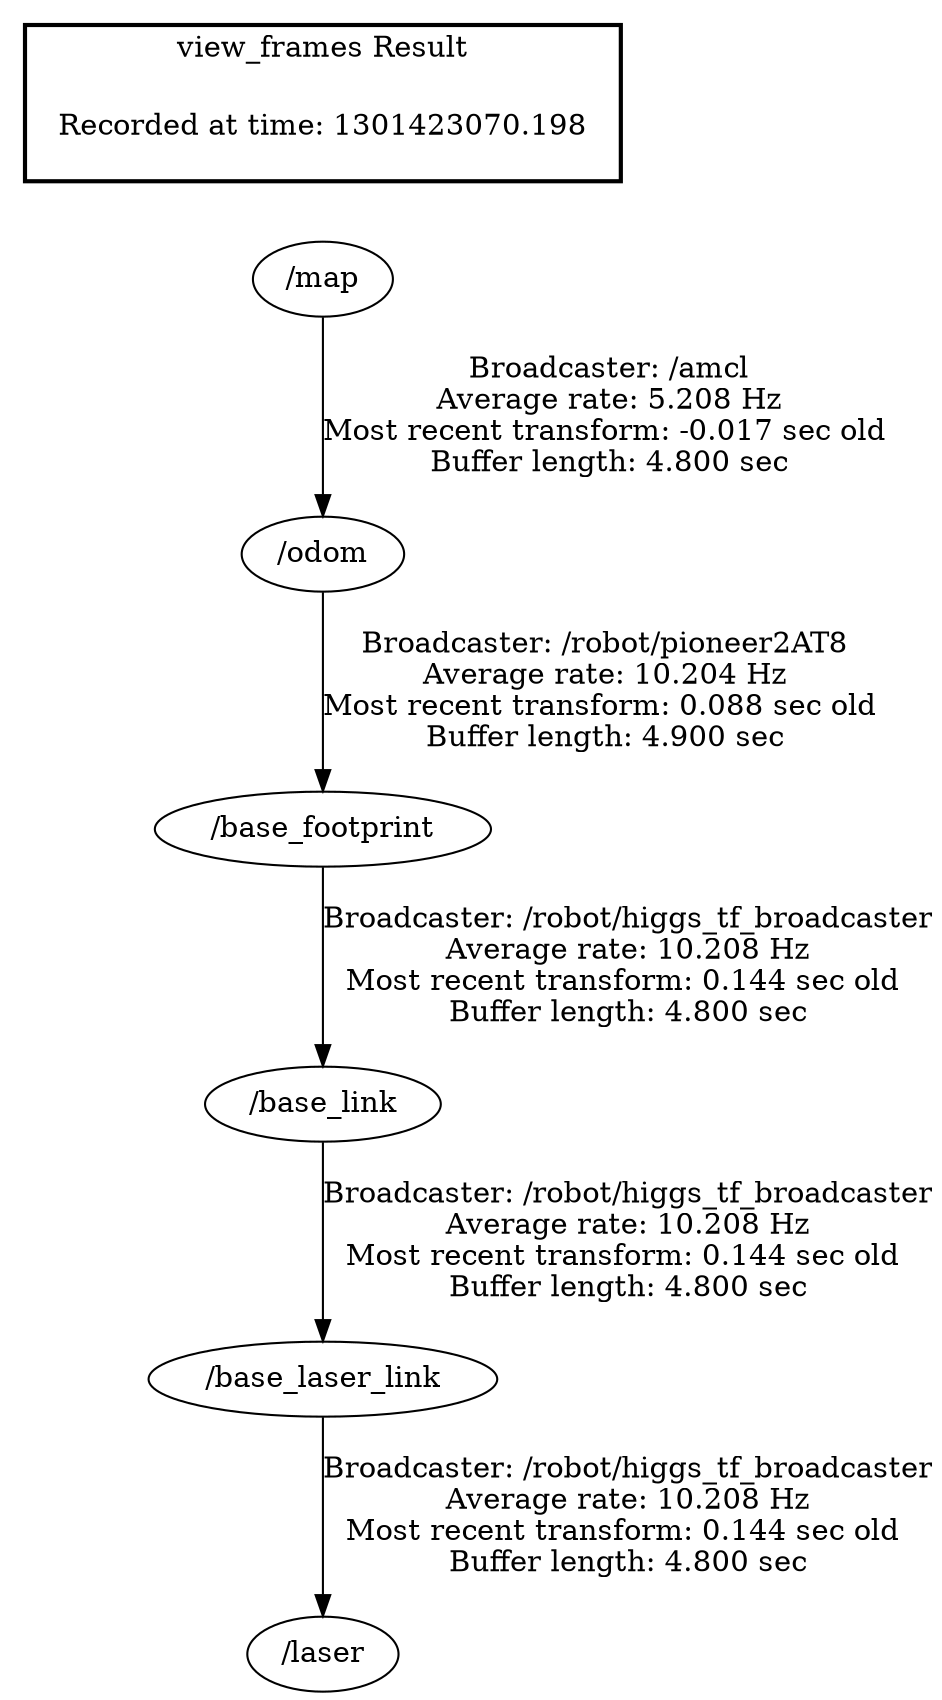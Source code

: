 digraph G {
"/odom" -> "/base_footprint"[label="Broadcaster: /robot/pioneer2AT8\nAverage rate: 10.204 Hz\nMost recent transform: 0.088 sec old \nBuffer length: 4.900 sec\n"];
"/map" -> "/odom"[label="Broadcaster: /amcl\nAverage rate: 5.208 Hz\nMost recent transform: -0.017 sec old \nBuffer length: 4.800 sec\n"];
"/base_laser_link" -> "/laser"[label="Broadcaster: /robot/higgs_tf_broadcaster\nAverage rate: 10.208 Hz\nMost recent transform: 0.144 sec old \nBuffer length: 4.800 sec\n"];
"/base_link" -> "/base_laser_link"[label="Broadcaster: /robot/higgs_tf_broadcaster\nAverage rate: 10.208 Hz\nMost recent transform: 0.144 sec old \nBuffer length: 4.800 sec\n"];
"/base_footprint" -> "/base_link"[label="Broadcaster: /robot/higgs_tf_broadcaster\nAverage rate: 10.208 Hz\nMost recent transform: 0.144 sec old \nBuffer length: 4.800 sec\n"];
edge [style=invis];
 subgraph cluster_legend { style=bold; color=black; label ="view_frames Result";
"Recorded at time: 1301423070.198"[ shape=plaintext ] ;
 }->"/map";
}